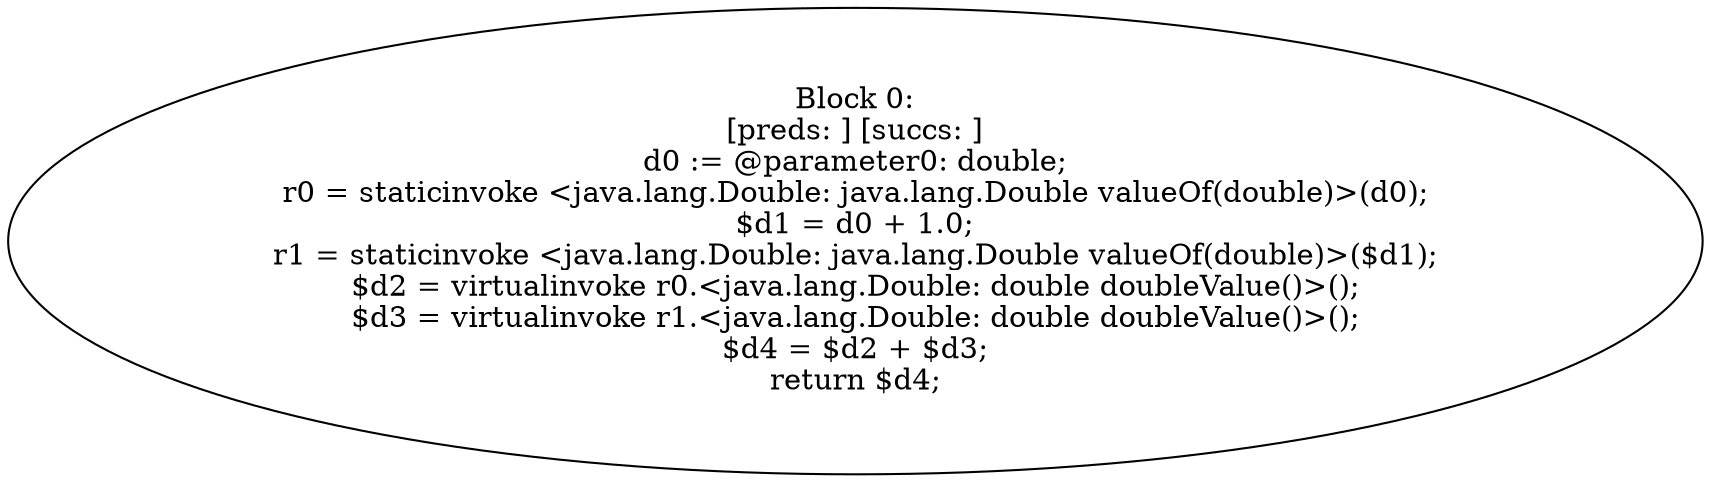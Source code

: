 digraph "unitGraph" {
    "Block 0:
[preds: ] [succs: ]
d0 := @parameter0: double;
r0 = staticinvoke <java.lang.Double: java.lang.Double valueOf(double)>(d0);
$d1 = d0 + 1.0;
r1 = staticinvoke <java.lang.Double: java.lang.Double valueOf(double)>($d1);
$d2 = virtualinvoke r0.<java.lang.Double: double doubleValue()>();
$d3 = virtualinvoke r1.<java.lang.Double: double doubleValue()>();
$d4 = $d2 + $d3;
return $d4;
"
}
